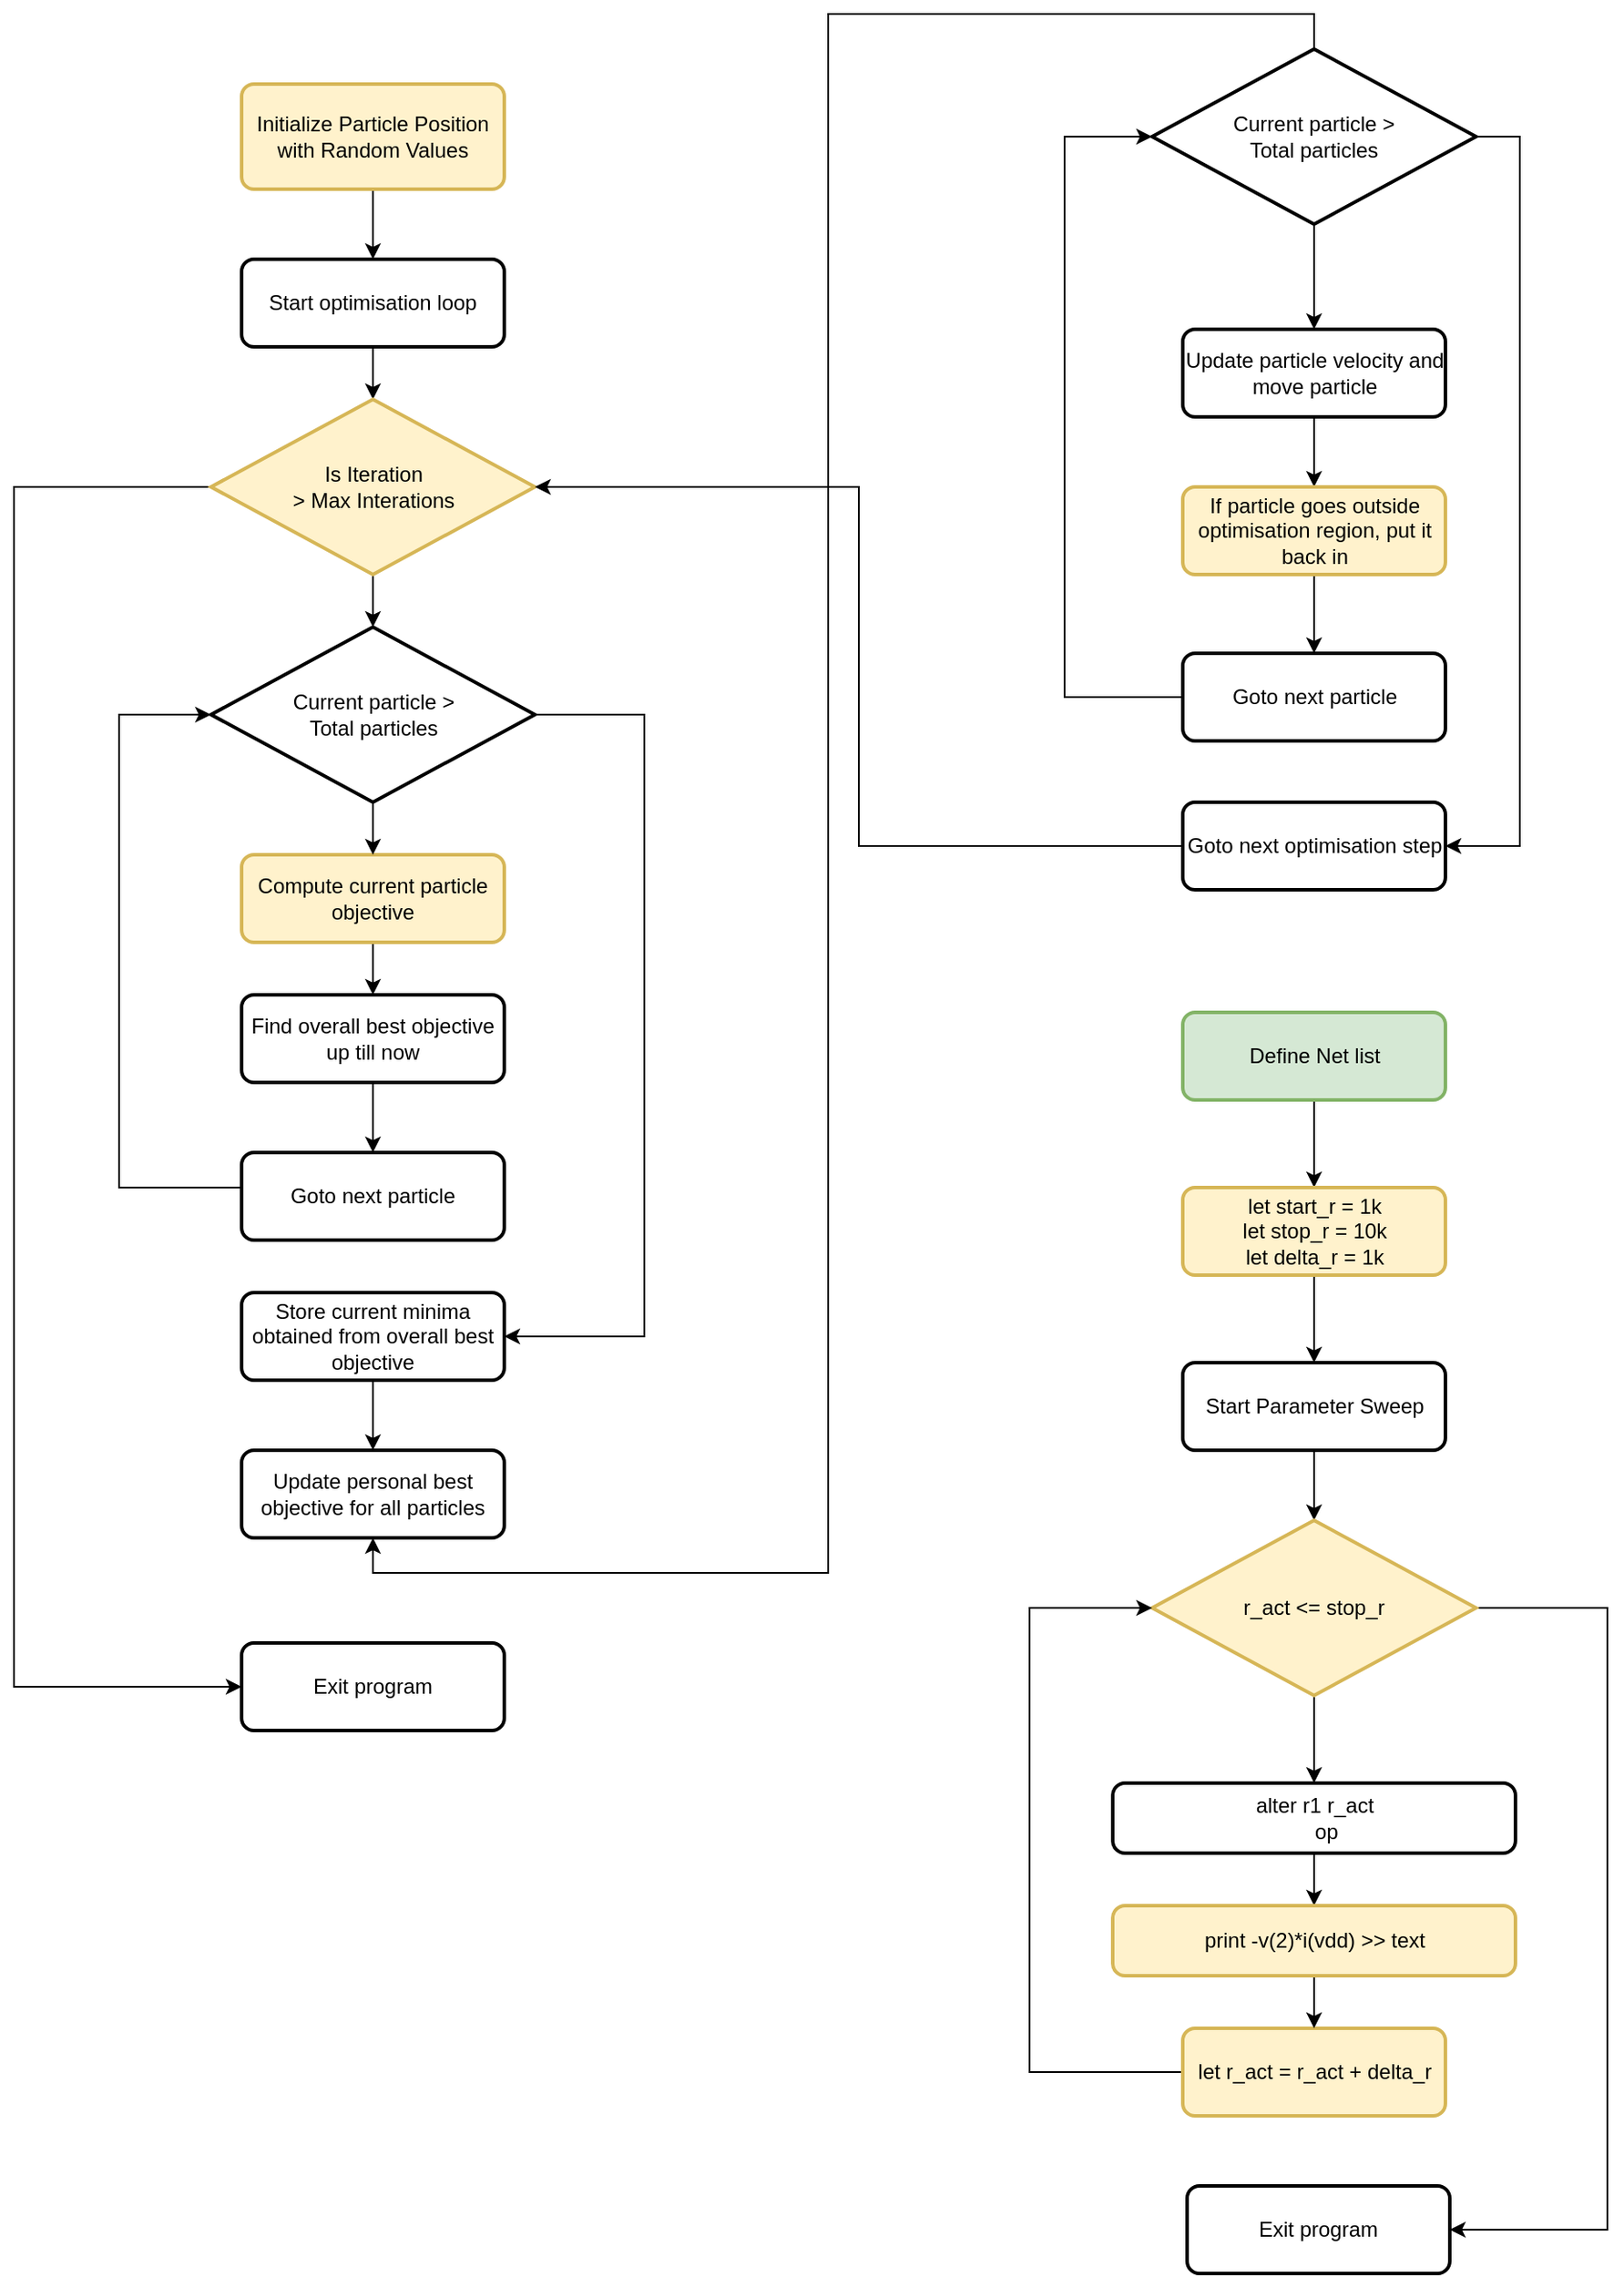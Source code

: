 <mxfile version="20.3.6" type="github" pages="2">
  <diagram id="Ipd4QvrBGF5LbPj32byA" name="Page-1">
    <mxGraphModel dx="1247" dy="796" grid="1" gridSize="10" guides="1" tooltips="1" connect="1" arrows="1" fold="1" page="1" pageScale="1" pageWidth="1100" pageHeight="1700" math="0" shadow="0">
      <root>
        <mxCell id="0" />
        <mxCell id="1" parent="0" />
        <mxCell id="gzbDuHDzkHGoBa_xYCs--32" value="" style="edgeStyle=orthogonalEdgeStyle;rounded=0;orthogonalLoop=1;jettySize=auto;html=1;" edge="1" parent="1" source="gzbDuHDzkHGoBa_xYCs--1" target="gzbDuHDzkHGoBa_xYCs--2">
          <mxGeometry relative="1" as="geometry" />
        </mxCell>
        <mxCell id="gzbDuHDzkHGoBa_xYCs--1" value="Initialize Particle Position with Random Values" style="rounded=1;whiteSpace=wrap;html=1;absoluteArcSize=1;arcSize=14;strokeWidth=2;fillColor=#fff2cc;strokeColor=#d6b656;" vertex="1" parent="1">
          <mxGeometry x="160" y="90" width="150" height="60" as="geometry" />
        </mxCell>
        <mxCell id="gzbDuHDzkHGoBa_xYCs--30" value="" style="edgeStyle=orthogonalEdgeStyle;rounded=0;orthogonalLoop=1;jettySize=auto;html=1;" edge="1" parent="1" source="gzbDuHDzkHGoBa_xYCs--2" target="gzbDuHDzkHGoBa_xYCs--3">
          <mxGeometry relative="1" as="geometry" />
        </mxCell>
        <mxCell id="gzbDuHDzkHGoBa_xYCs--2" value="Start optimisation loop" style="rounded=1;whiteSpace=wrap;html=1;absoluteArcSize=1;arcSize=14;strokeWidth=2;" vertex="1" parent="1">
          <mxGeometry x="160" y="190" width="150" height="50" as="geometry" />
        </mxCell>
        <mxCell id="gzbDuHDzkHGoBa_xYCs--31" value="" style="edgeStyle=orthogonalEdgeStyle;rounded=0;orthogonalLoop=1;jettySize=auto;html=1;" edge="1" parent="1" source="gzbDuHDzkHGoBa_xYCs--3" target="gzbDuHDzkHGoBa_xYCs--7">
          <mxGeometry relative="1" as="geometry" />
        </mxCell>
        <mxCell id="gzbDuHDzkHGoBa_xYCs--34" style="edgeStyle=orthogonalEdgeStyle;rounded=0;orthogonalLoop=1;jettySize=auto;html=1;entryX=0;entryY=0.5;entryDx=0;entryDy=0;" edge="1" parent="1" source="gzbDuHDzkHGoBa_xYCs--3" target="gzbDuHDzkHGoBa_xYCs--4">
          <mxGeometry relative="1" as="geometry">
            <Array as="points">
              <mxPoint x="30" y="320" />
              <mxPoint x="30" y="1005" />
            </Array>
          </mxGeometry>
        </mxCell>
        <mxCell id="gzbDuHDzkHGoBa_xYCs--3" value="Is Iteration &lt;br&gt;&amp;gt; Max Interations" style="strokeWidth=2;html=1;shape=mxgraph.flowchart.decision;whiteSpace=wrap;fillColor=#fff2cc;strokeColor=#d6b656;" vertex="1" parent="1">
          <mxGeometry x="142.5" y="270" width="185" height="100" as="geometry" />
        </mxCell>
        <mxCell id="gzbDuHDzkHGoBa_xYCs--4" value="Exit program" style="rounded=1;whiteSpace=wrap;html=1;absoluteArcSize=1;arcSize=14;strokeWidth=2;" vertex="1" parent="1">
          <mxGeometry x="160" y="980" width="150" height="50" as="geometry" />
        </mxCell>
        <mxCell id="gzbDuHDzkHGoBa_xYCs--11" value="" style="edgeStyle=orthogonalEdgeStyle;rounded=0;orthogonalLoop=1;jettySize=auto;html=1;" edge="1" parent="1" source="gzbDuHDzkHGoBa_xYCs--5" target="gzbDuHDzkHGoBa_xYCs--6">
          <mxGeometry relative="1" as="geometry" />
        </mxCell>
        <mxCell id="gzbDuHDzkHGoBa_xYCs--5" value="Compute current particle objective" style="rounded=1;whiteSpace=wrap;html=1;absoluteArcSize=1;arcSize=14;strokeWidth=2;fillColor=#fff2cc;strokeColor=#d6b656;" vertex="1" parent="1">
          <mxGeometry x="160" y="530" width="150" height="50" as="geometry" />
        </mxCell>
        <mxCell id="gzbDuHDzkHGoBa_xYCs--12" value="" style="edgeStyle=orthogonalEdgeStyle;rounded=0;orthogonalLoop=1;jettySize=auto;html=1;" edge="1" parent="1" source="gzbDuHDzkHGoBa_xYCs--6" target="gzbDuHDzkHGoBa_xYCs--8">
          <mxGeometry relative="1" as="geometry" />
        </mxCell>
        <mxCell id="gzbDuHDzkHGoBa_xYCs--6" value="Find overall best objective up till now" style="rounded=1;whiteSpace=wrap;html=1;absoluteArcSize=1;arcSize=14;strokeWidth=2;" vertex="1" parent="1">
          <mxGeometry x="160" y="610" width="150" height="50" as="geometry" />
        </mxCell>
        <mxCell id="gzbDuHDzkHGoBa_xYCs--10" value="" style="edgeStyle=orthogonalEdgeStyle;rounded=0;orthogonalLoop=1;jettySize=auto;html=1;" edge="1" parent="1" source="gzbDuHDzkHGoBa_xYCs--7" target="gzbDuHDzkHGoBa_xYCs--5">
          <mxGeometry relative="1" as="geometry" />
        </mxCell>
        <mxCell id="gzbDuHDzkHGoBa_xYCs--14" style="edgeStyle=orthogonalEdgeStyle;rounded=0;orthogonalLoop=1;jettySize=auto;html=1;entryX=1;entryY=0.5;entryDx=0;entryDy=0;" edge="1" parent="1" source="gzbDuHDzkHGoBa_xYCs--7" target="gzbDuHDzkHGoBa_xYCs--13">
          <mxGeometry relative="1" as="geometry">
            <Array as="points">
              <mxPoint x="390" y="450" />
              <mxPoint x="390" y="805" />
            </Array>
          </mxGeometry>
        </mxCell>
        <mxCell id="gzbDuHDzkHGoBa_xYCs--7" value="Current particle &amp;gt;&lt;br&gt;Total particles" style="strokeWidth=2;html=1;shape=mxgraph.flowchart.decision;whiteSpace=wrap;" vertex="1" parent="1">
          <mxGeometry x="142.5" y="400" width="185" height="100" as="geometry" />
        </mxCell>
        <mxCell id="gzbDuHDzkHGoBa_xYCs--9" style="edgeStyle=orthogonalEdgeStyle;rounded=0;orthogonalLoop=1;jettySize=auto;html=1;entryX=0;entryY=0.5;entryDx=0;entryDy=0;entryPerimeter=0;" edge="1" parent="1" source="gzbDuHDzkHGoBa_xYCs--8" target="gzbDuHDzkHGoBa_xYCs--7">
          <mxGeometry relative="1" as="geometry">
            <mxPoint x="70" y="440" as="targetPoint" />
            <Array as="points">
              <mxPoint x="90" y="720" />
              <mxPoint x="90" y="450" />
            </Array>
          </mxGeometry>
        </mxCell>
        <mxCell id="gzbDuHDzkHGoBa_xYCs--8" value="Goto next particle" style="rounded=1;whiteSpace=wrap;html=1;absoluteArcSize=1;arcSize=14;strokeWidth=2;" vertex="1" parent="1">
          <mxGeometry x="160" y="700" width="150" height="50" as="geometry" />
        </mxCell>
        <mxCell id="gzbDuHDzkHGoBa_xYCs--18" value="" style="edgeStyle=orthogonalEdgeStyle;rounded=0;orthogonalLoop=1;jettySize=auto;html=1;" edge="1" parent="1" source="gzbDuHDzkHGoBa_xYCs--13" target="gzbDuHDzkHGoBa_xYCs--17">
          <mxGeometry relative="1" as="geometry" />
        </mxCell>
        <mxCell id="gzbDuHDzkHGoBa_xYCs--13" value="Store current minima obtained from overall best objective" style="rounded=1;whiteSpace=wrap;html=1;absoluteArcSize=1;arcSize=14;strokeWidth=2;" vertex="1" parent="1">
          <mxGeometry x="160" y="780" width="150" height="50" as="geometry" />
        </mxCell>
        <mxCell id="gzbDuHDzkHGoBa_xYCs--17" value="Update personal best objective for all particles" style="rounded=1;whiteSpace=wrap;html=1;absoluteArcSize=1;arcSize=14;strokeWidth=2;" vertex="1" parent="1">
          <mxGeometry x="160" y="870" width="150" height="50" as="geometry" />
        </mxCell>
        <mxCell id="gzbDuHDzkHGoBa_xYCs--23" style="edgeStyle=orthogonalEdgeStyle;rounded=0;orthogonalLoop=1;jettySize=auto;html=1;entryX=0.5;entryY=1;entryDx=0;entryDy=0;exitX=0.5;exitY=0;exitDx=0;exitDy=0;exitPerimeter=0;" edge="1" parent="1" source="gzbDuHDzkHGoBa_xYCs--19" target="gzbDuHDzkHGoBa_xYCs--17">
          <mxGeometry relative="1" as="geometry" />
        </mxCell>
        <mxCell id="gzbDuHDzkHGoBa_xYCs--25" value="" style="edgeStyle=orthogonalEdgeStyle;rounded=0;orthogonalLoop=1;jettySize=auto;html=1;" edge="1" parent="1" source="gzbDuHDzkHGoBa_xYCs--19" target="gzbDuHDzkHGoBa_xYCs--20">
          <mxGeometry relative="1" as="geometry" />
        </mxCell>
        <mxCell id="gzbDuHDzkHGoBa_xYCs--36" style="edgeStyle=orthogonalEdgeStyle;rounded=0;orthogonalLoop=1;jettySize=auto;html=1;entryX=1;entryY=0.5;entryDx=0;entryDy=0;" edge="1" parent="1" source="gzbDuHDzkHGoBa_xYCs--19" target="gzbDuHDzkHGoBa_xYCs--29">
          <mxGeometry relative="1" as="geometry">
            <Array as="points">
              <mxPoint x="890" y="120" />
              <mxPoint x="890" y="525" />
            </Array>
          </mxGeometry>
        </mxCell>
        <mxCell id="gzbDuHDzkHGoBa_xYCs--19" value="Current particle &amp;gt;&lt;br&gt;Total particles" style="strokeWidth=2;html=1;shape=mxgraph.flowchart.decision;whiteSpace=wrap;" vertex="1" parent="1">
          <mxGeometry x="680" y="70" width="185" height="100" as="geometry" />
        </mxCell>
        <mxCell id="gzbDuHDzkHGoBa_xYCs--26" value="" style="edgeStyle=orthogonalEdgeStyle;rounded=0;orthogonalLoop=1;jettySize=auto;html=1;" edge="1" parent="1" source="gzbDuHDzkHGoBa_xYCs--20" target="gzbDuHDzkHGoBa_xYCs--21">
          <mxGeometry relative="1" as="geometry" />
        </mxCell>
        <mxCell id="gzbDuHDzkHGoBa_xYCs--20" value="Update particle velocity and move particle" style="rounded=1;whiteSpace=wrap;html=1;absoluteArcSize=1;arcSize=14;strokeWidth=2;" vertex="1" parent="1">
          <mxGeometry x="697.5" y="230" width="150" height="50" as="geometry" />
        </mxCell>
        <mxCell id="gzbDuHDzkHGoBa_xYCs--27" value="" style="edgeStyle=orthogonalEdgeStyle;rounded=0;orthogonalLoop=1;jettySize=auto;html=1;" edge="1" parent="1" source="gzbDuHDzkHGoBa_xYCs--21" target="gzbDuHDzkHGoBa_xYCs--22">
          <mxGeometry relative="1" as="geometry" />
        </mxCell>
        <mxCell id="gzbDuHDzkHGoBa_xYCs--21" value="If particle goes outside optimisation region, put it back in" style="rounded=1;whiteSpace=wrap;html=1;absoluteArcSize=1;arcSize=14;strokeWidth=2;fillColor=#fff2cc;strokeColor=#d6b656;" vertex="1" parent="1">
          <mxGeometry x="697.5" y="320" width="150" height="50" as="geometry" />
        </mxCell>
        <mxCell id="gzbDuHDzkHGoBa_xYCs--28" style="edgeStyle=orthogonalEdgeStyle;rounded=0;orthogonalLoop=1;jettySize=auto;html=1;entryX=0;entryY=0.5;entryDx=0;entryDy=0;entryPerimeter=0;" edge="1" parent="1" source="gzbDuHDzkHGoBa_xYCs--22" target="gzbDuHDzkHGoBa_xYCs--19">
          <mxGeometry relative="1" as="geometry">
            <Array as="points">
              <mxPoint x="630" y="440" />
              <mxPoint x="630" y="120" />
            </Array>
          </mxGeometry>
        </mxCell>
        <mxCell id="gzbDuHDzkHGoBa_xYCs--22" value="Goto next particle" style="rounded=1;whiteSpace=wrap;html=1;absoluteArcSize=1;arcSize=14;strokeWidth=2;" vertex="1" parent="1">
          <mxGeometry x="697.5" y="415" width="150" height="50" as="geometry" />
        </mxCell>
        <mxCell id="gzbDuHDzkHGoBa_xYCs--37" style="edgeStyle=orthogonalEdgeStyle;rounded=0;orthogonalLoop=1;jettySize=auto;html=1;entryX=1;entryY=0.5;entryDx=0;entryDy=0;entryPerimeter=0;" edge="1" parent="1" source="gzbDuHDzkHGoBa_xYCs--29" target="gzbDuHDzkHGoBa_xYCs--3">
          <mxGeometry relative="1" as="geometry" />
        </mxCell>
        <mxCell id="gzbDuHDzkHGoBa_xYCs--29" value="Goto next optimisation step" style="rounded=1;whiteSpace=wrap;html=1;absoluteArcSize=1;arcSize=14;strokeWidth=2;" vertex="1" parent="1">
          <mxGeometry x="697.5" y="500" width="150" height="50" as="geometry" />
        </mxCell>
        <mxCell id="gzbDuHDzkHGoBa_xYCs--46" value="" style="edgeStyle=orthogonalEdgeStyle;rounded=0;orthogonalLoop=1;jettySize=auto;html=1;" edge="1" parent="1" source="gzbDuHDzkHGoBa_xYCs--39" target="gzbDuHDzkHGoBa_xYCs--40">
          <mxGeometry relative="1" as="geometry" />
        </mxCell>
        <mxCell id="gzbDuHDzkHGoBa_xYCs--39" value="Define Net list" style="rounded=1;whiteSpace=wrap;html=1;absoluteArcSize=1;arcSize=14;strokeWidth=2;fillColor=#d5e8d4;strokeColor=#82b366;" vertex="1" parent="1">
          <mxGeometry x="697.5" y="620" width="150" height="50" as="geometry" />
        </mxCell>
        <mxCell id="gzbDuHDzkHGoBa_xYCs--47" value="" style="edgeStyle=orthogonalEdgeStyle;rounded=0;orthogonalLoop=1;jettySize=auto;html=1;" edge="1" parent="1" source="gzbDuHDzkHGoBa_xYCs--40" target="gzbDuHDzkHGoBa_xYCs--41">
          <mxGeometry relative="1" as="geometry" />
        </mxCell>
        <mxCell id="gzbDuHDzkHGoBa_xYCs--40" value="&lt;div&gt;let start_r = 1k&lt;/div&gt;&lt;div&gt;let stop_r = 10k&lt;/div&gt;&lt;div&gt;let delta_r = 1k&lt;/div&gt;" style="rounded=1;whiteSpace=wrap;html=1;absoluteArcSize=1;arcSize=14;strokeWidth=2;fillColor=#fff2cc;strokeColor=#d6b656;" vertex="1" parent="1">
          <mxGeometry x="697.5" y="720" width="150" height="50" as="geometry" />
        </mxCell>
        <mxCell id="gzbDuHDzkHGoBa_xYCs--48" value="" style="edgeStyle=orthogonalEdgeStyle;rounded=0;orthogonalLoop=1;jettySize=auto;html=1;" edge="1" parent="1" source="gzbDuHDzkHGoBa_xYCs--41" target="gzbDuHDzkHGoBa_xYCs--42">
          <mxGeometry relative="1" as="geometry" />
        </mxCell>
        <mxCell id="gzbDuHDzkHGoBa_xYCs--41" value="Start Parameter Sweep" style="rounded=1;whiteSpace=wrap;html=1;absoluteArcSize=1;arcSize=14;strokeWidth=2;" vertex="1" parent="1">
          <mxGeometry x="697.5" y="820" width="150" height="50" as="geometry" />
        </mxCell>
        <mxCell id="gzbDuHDzkHGoBa_xYCs--49" value="" style="edgeStyle=orthogonalEdgeStyle;rounded=0;orthogonalLoop=1;jettySize=auto;html=1;" edge="1" parent="1" source="gzbDuHDzkHGoBa_xYCs--42" target="gzbDuHDzkHGoBa_xYCs--43">
          <mxGeometry relative="1" as="geometry" />
        </mxCell>
        <mxCell id="gzbDuHDzkHGoBa_xYCs--52" style="edgeStyle=orthogonalEdgeStyle;rounded=0;orthogonalLoop=1;jettySize=auto;html=1;entryX=1;entryY=0.5;entryDx=0;entryDy=0;" edge="1" parent="1" source="gzbDuHDzkHGoBa_xYCs--42" target="gzbDuHDzkHGoBa_xYCs--51">
          <mxGeometry relative="1" as="geometry">
            <Array as="points">
              <mxPoint x="940" y="960" />
              <mxPoint x="940" y="1315" />
            </Array>
          </mxGeometry>
        </mxCell>
        <mxCell id="gzbDuHDzkHGoBa_xYCs--42" value="r_act &amp;lt;= stop_r" style="strokeWidth=2;html=1;shape=mxgraph.flowchart.decision;whiteSpace=wrap;fillColor=#fff2cc;strokeColor=#d6b656;" vertex="1" parent="1">
          <mxGeometry x="680" y="910" width="185" height="100" as="geometry" />
        </mxCell>
        <mxCell id="gzbDuHDzkHGoBa_xYCs--54" value="" style="edgeStyle=orthogonalEdgeStyle;rounded=0;orthogonalLoop=1;jettySize=auto;html=1;" edge="1" parent="1" source="gzbDuHDzkHGoBa_xYCs--43" target="gzbDuHDzkHGoBa_xYCs--53">
          <mxGeometry relative="1" as="geometry" />
        </mxCell>
        <mxCell id="gzbDuHDzkHGoBa_xYCs--43" value="&lt;div&gt;alter r1 r_act&lt;/div&gt;&lt;div&gt;&amp;nbsp; &amp;nbsp; op&lt;/div&gt;" style="rounded=1;whiteSpace=wrap;html=1;absoluteArcSize=1;arcSize=14;strokeWidth=2;" vertex="1" parent="1">
          <mxGeometry x="657.5" y="1060" width="230" height="40" as="geometry" />
        </mxCell>
        <mxCell id="gzbDuHDzkHGoBa_xYCs--45" style="edgeStyle=orthogonalEdgeStyle;rounded=0;orthogonalLoop=1;jettySize=auto;html=1;entryX=0;entryY=0.5;entryDx=0;entryDy=0;entryPerimeter=0;exitX=0;exitY=0.5;exitDx=0;exitDy=0;" edge="1" parent="1" source="gzbDuHDzkHGoBa_xYCs--44" target="gzbDuHDzkHGoBa_xYCs--42">
          <mxGeometry relative="1" as="geometry">
            <Array as="points">
              <mxPoint x="610" y="1225" />
              <mxPoint x="610" y="960" />
            </Array>
          </mxGeometry>
        </mxCell>
        <mxCell id="gzbDuHDzkHGoBa_xYCs--44" value="let r_act = r_act + delta_r" style="rounded=1;whiteSpace=wrap;html=1;absoluteArcSize=1;arcSize=14;strokeWidth=2;fillColor=#fff2cc;strokeColor=#d6b656;" vertex="1" parent="1">
          <mxGeometry x="697.5" y="1200" width="150" height="50" as="geometry" />
        </mxCell>
        <mxCell id="gzbDuHDzkHGoBa_xYCs--51" value="Exit program" style="rounded=1;whiteSpace=wrap;html=1;absoluteArcSize=1;arcSize=14;strokeWidth=2;" vertex="1" parent="1">
          <mxGeometry x="700" y="1290" width="150" height="50" as="geometry" />
        </mxCell>
        <mxCell id="gzbDuHDzkHGoBa_xYCs--55" value="" style="edgeStyle=orthogonalEdgeStyle;rounded=0;orthogonalLoop=1;jettySize=auto;html=1;" edge="1" parent="1" source="gzbDuHDzkHGoBa_xYCs--53" target="gzbDuHDzkHGoBa_xYCs--44">
          <mxGeometry relative="1" as="geometry" />
        </mxCell>
        <mxCell id="gzbDuHDzkHGoBa_xYCs--53" value="&lt;div&gt;&lt;span style=&quot;background-color: initial;&quot;&gt;print -v(2)*i(vdd) &amp;gt;&amp;gt; text&lt;/span&gt;&lt;br&gt;&lt;/div&gt;" style="rounded=1;whiteSpace=wrap;html=1;absoluteArcSize=1;arcSize=14;strokeWidth=2;fillColor=#fff2cc;strokeColor=#d6b656;" vertex="1" parent="1">
          <mxGeometry x="657.5" y="1130" width="230" height="40" as="geometry" />
        </mxCell>
      </root>
    </mxGraphModel>
  </diagram>
  <diagram id="iyLCFcFai74-8zx5C2eE" name="Page-2">
    <mxGraphModel dx="1247" dy="796" grid="1" gridSize="10" guides="1" tooltips="1" connect="1" arrows="1" fold="1" page="1" pageScale="1" pageWidth="1100" pageHeight="1700" math="0" shadow="0">
      <root>
        <mxCell id="0" />
        <mxCell id="1" parent="0" />
        <mxCell id="ZSEWPMTrWoGSLr4TfbLz-1" value="" style="edgeStyle=orthogonalEdgeStyle;rounded=0;orthogonalLoop=1;jettySize=auto;html=1;" edge="1" parent="1" source="ZSEWPMTrWoGSLr4TfbLz-2" target="ZSEWPMTrWoGSLr4TfbLz-4">
          <mxGeometry relative="1" as="geometry" />
        </mxCell>
        <mxCell id="ZSEWPMTrWoGSLr4TfbLz-2" value="Initialize element in netlist with Random Values" style="rounded=1;whiteSpace=wrap;html=1;absoluteArcSize=1;arcSize=14;strokeWidth=2;fillColor=#d5e8d4;strokeColor=#82b366;" vertex="1" parent="1">
          <mxGeometry x="160" y="90" width="150" height="60" as="geometry" />
        </mxCell>
        <mxCell id="ZSEWPMTrWoGSLr4TfbLz-3" value="" style="edgeStyle=orthogonalEdgeStyle;rounded=0;orthogonalLoop=1;jettySize=auto;html=1;" edge="1" parent="1" source="ZSEWPMTrWoGSLr4TfbLz-4" target="ZSEWPMTrWoGSLr4TfbLz-7">
          <mxGeometry relative="1" as="geometry" />
        </mxCell>
        <mxCell id="ZSEWPMTrWoGSLr4TfbLz-4" value="Start optimisation loop" style="rounded=1;whiteSpace=wrap;html=1;absoluteArcSize=1;arcSize=14;strokeWidth=2;fillColor=#d5e8d4;strokeColor=#82b366;" vertex="1" parent="1">
          <mxGeometry x="160" y="190" width="150" height="50" as="geometry" />
        </mxCell>
        <mxCell id="ZSEWPMTrWoGSLr4TfbLz-5" value="" style="edgeStyle=orthogonalEdgeStyle;rounded=0;orthogonalLoop=1;jettySize=auto;html=1;" edge="1" parent="1" source="ZSEWPMTrWoGSLr4TfbLz-7" target="ZSEWPMTrWoGSLr4TfbLz-15">
          <mxGeometry relative="1" as="geometry" />
        </mxCell>
        <mxCell id="ZSEWPMTrWoGSLr4TfbLz-6" style="edgeStyle=orthogonalEdgeStyle;rounded=0;orthogonalLoop=1;jettySize=auto;html=1;entryX=0;entryY=0.5;entryDx=0;entryDy=0;" edge="1" parent="1" source="ZSEWPMTrWoGSLr4TfbLz-7" target="ZSEWPMTrWoGSLr4TfbLz-8">
          <mxGeometry relative="1" as="geometry">
            <Array as="points">
              <mxPoint x="30" y="320" />
              <mxPoint x="30" y="1005" />
            </Array>
          </mxGeometry>
        </mxCell>
        <mxCell id="ZSEWPMTrWoGSLr4TfbLz-7" value="Is Iteration &lt;br&gt;&amp;gt; Max Interations" style="strokeWidth=2;html=1;shape=mxgraph.flowchart.decision;whiteSpace=wrap;fillColor=#d5e8d4;strokeColor=#82b366;" vertex="1" parent="1">
          <mxGeometry x="142.5" y="270" width="185" height="100" as="geometry" />
        </mxCell>
        <mxCell id="ZSEWPMTrWoGSLr4TfbLz-8" value="Exit program" style="rounded=1;whiteSpace=wrap;html=1;absoluteArcSize=1;arcSize=14;strokeWidth=2;" vertex="1" parent="1">
          <mxGeometry x="160" y="980" width="150" height="50" as="geometry" />
        </mxCell>
        <mxCell id="ZSEWPMTrWoGSLr4TfbLz-9" value="" style="edgeStyle=orthogonalEdgeStyle;rounded=0;orthogonalLoop=1;jettySize=auto;html=1;" edge="1" parent="1" source="ZSEWPMTrWoGSLr4TfbLz-10" target="ZSEWPMTrWoGSLr4TfbLz-12">
          <mxGeometry relative="1" as="geometry" />
        </mxCell>
        <mxCell id="ZSEWPMTrWoGSLr4TfbLz-51" style="edgeStyle=orthogonalEdgeStyle;rounded=0;orthogonalLoop=1;jettySize=auto;html=1;entryX=0.75;entryY=0;entryDx=0;entryDy=0;" edge="1" parent="1" source="ZSEWPMTrWoGSLr4TfbLz-10" target="ZSEWPMTrWoGSLr4TfbLz-52">
          <mxGeometry relative="1" as="geometry">
            <mxPoint x="420" y="620" as="targetPoint" />
          </mxGeometry>
        </mxCell>
        <mxCell id="ZSEWPMTrWoGSLr4TfbLz-10" value="&lt;div&gt;alter r1 r_act&lt;/div&gt;&lt;div&gt;&amp;nbsp; &amp;nbsp; op&lt;/div&gt;" style="rounded=1;whiteSpace=wrap;html=1;absoluteArcSize=1;arcSize=14;strokeWidth=2;fillColor=#dae8fc;strokeColor=#6c8ebf;" vertex="1" parent="1">
          <mxGeometry x="160" y="530" width="150" height="50" as="geometry" />
        </mxCell>
        <mxCell id="ZSEWPMTrWoGSLr4TfbLz-11" value="" style="edgeStyle=orthogonalEdgeStyle;rounded=0;orthogonalLoop=1;jettySize=auto;html=1;" edge="1" parent="1" source="ZSEWPMTrWoGSLr4TfbLz-12" target="ZSEWPMTrWoGSLr4TfbLz-17">
          <mxGeometry relative="1" as="geometry" />
        </mxCell>
        <mxCell id="ZSEWPMTrWoGSLr4TfbLz-12" value="Find overall best objective up till now" style="rounded=1;whiteSpace=wrap;html=1;absoluteArcSize=1;arcSize=14;strokeWidth=2;" vertex="1" parent="1">
          <mxGeometry x="160" y="610" width="150" height="50" as="geometry" />
        </mxCell>
        <mxCell id="ZSEWPMTrWoGSLr4TfbLz-13" value="" style="edgeStyle=orthogonalEdgeStyle;rounded=0;orthogonalLoop=1;jettySize=auto;html=1;" edge="1" parent="1" source="ZSEWPMTrWoGSLr4TfbLz-15" target="ZSEWPMTrWoGSLr4TfbLz-10">
          <mxGeometry relative="1" as="geometry" />
        </mxCell>
        <mxCell id="ZSEWPMTrWoGSLr4TfbLz-14" style="edgeStyle=orthogonalEdgeStyle;rounded=0;orthogonalLoop=1;jettySize=auto;html=1;entryX=1;entryY=0.5;entryDx=0;entryDy=0;" edge="1" parent="1" source="ZSEWPMTrWoGSLr4TfbLz-15" target="ZSEWPMTrWoGSLr4TfbLz-19">
          <mxGeometry relative="1" as="geometry">
            <Array as="points">
              <mxPoint x="390" y="450" />
              <mxPoint x="390" y="805" />
            </Array>
          </mxGeometry>
        </mxCell>
        <mxCell id="ZSEWPMTrWoGSLr4TfbLz-15" value="Current particle &amp;gt;&lt;br&gt;Total particles" style="strokeWidth=2;html=1;shape=mxgraph.flowchart.decision;whiteSpace=wrap;fillColor=#d5e8d4;strokeColor=#82b366;" vertex="1" parent="1">
          <mxGeometry x="142.5" y="400" width="185" height="100" as="geometry" />
        </mxCell>
        <mxCell id="ZSEWPMTrWoGSLr4TfbLz-16" style="edgeStyle=orthogonalEdgeStyle;rounded=0;orthogonalLoop=1;jettySize=auto;html=1;entryX=0;entryY=0.5;entryDx=0;entryDy=0;entryPerimeter=0;" edge="1" parent="1" source="ZSEWPMTrWoGSLr4TfbLz-17" target="ZSEWPMTrWoGSLr4TfbLz-15">
          <mxGeometry relative="1" as="geometry">
            <mxPoint x="70" y="440" as="targetPoint" />
            <Array as="points">
              <mxPoint x="90" y="720" />
              <mxPoint x="90" y="450" />
            </Array>
          </mxGeometry>
        </mxCell>
        <mxCell id="ZSEWPMTrWoGSLr4TfbLz-17" value="Goto next particle" style="rounded=1;whiteSpace=wrap;html=1;absoluteArcSize=1;arcSize=14;strokeWidth=2;" vertex="1" parent="1">
          <mxGeometry x="160" y="700" width="150" height="50" as="geometry" />
        </mxCell>
        <mxCell id="ZSEWPMTrWoGSLr4TfbLz-18" value="" style="edgeStyle=orthogonalEdgeStyle;rounded=0;orthogonalLoop=1;jettySize=auto;html=1;" edge="1" parent="1" source="ZSEWPMTrWoGSLr4TfbLz-19" target="ZSEWPMTrWoGSLr4TfbLz-20">
          <mxGeometry relative="1" as="geometry" />
        </mxCell>
        <mxCell id="ZSEWPMTrWoGSLr4TfbLz-19" value="Store current minima obtained from overall best objective" style="rounded=1;whiteSpace=wrap;html=1;absoluteArcSize=1;arcSize=14;strokeWidth=2;" vertex="1" parent="1">
          <mxGeometry x="160" y="780" width="150" height="50" as="geometry" />
        </mxCell>
        <mxCell id="ZSEWPMTrWoGSLr4TfbLz-20" value="Update personal best objective for all particles" style="rounded=1;whiteSpace=wrap;html=1;absoluteArcSize=1;arcSize=14;strokeWidth=2;" vertex="1" parent="1">
          <mxGeometry x="160" y="870" width="150" height="50" as="geometry" />
        </mxCell>
        <mxCell id="ZSEWPMTrWoGSLr4TfbLz-21" style="edgeStyle=orthogonalEdgeStyle;rounded=0;orthogonalLoop=1;jettySize=auto;html=1;entryX=0.5;entryY=1;entryDx=0;entryDy=0;exitX=0.5;exitY=0;exitDx=0;exitDy=0;exitPerimeter=0;" edge="1" parent="1" source="ZSEWPMTrWoGSLr4TfbLz-24" target="ZSEWPMTrWoGSLr4TfbLz-20">
          <mxGeometry relative="1" as="geometry" />
        </mxCell>
        <mxCell id="ZSEWPMTrWoGSLr4TfbLz-22" value="" style="edgeStyle=orthogonalEdgeStyle;rounded=0;orthogonalLoop=1;jettySize=auto;html=1;" edge="1" parent="1" source="ZSEWPMTrWoGSLr4TfbLz-24" target="ZSEWPMTrWoGSLr4TfbLz-26">
          <mxGeometry relative="1" as="geometry" />
        </mxCell>
        <mxCell id="ZSEWPMTrWoGSLr4TfbLz-23" style="edgeStyle=orthogonalEdgeStyle;rounded=0;orthogonalLoop=1;jettySize=auto;html=1;entryX=1;entryY=0.5;entryDx=0;entryDy=0;" edge="1" parent="1" source="ZSEWPMTrWoGSLr4TfbLz-24" target="ZSEWPMTrWoGSLr4TfbLz-32">
          <mxGeometry relative="1" as="geometry">
            <Array as="points">
              <mxPoint x="890" y="120" />
              <mxPoint x="890" y="525" />
            </Array>
          </mxGeometry>
        </mxCell>
        <mxCell id="ZSEWPMTrWoGSLr4TfbLz-24" value="Current particle &amp;gt;&lt;br&gt;Total particles" style="strokeWidth=2;html=1;shape=mxgraph.flowchart.decision;whiteSpace=wrap;" vertex="1" parent="1">
          <mxGeometry x="680" y="70" width="185" height="100" as="geometry" />
        </mxCell>
        <mxCell id="ZSEWPMTrWoGSLr4TfbLz-25" value="" style="edgeStyle=orthogonalEdgeStyle;rounded=0;orthogonalLoop=1;jettySize=auto;html=1;" edge="1" parent="1" source="ZSEWPMTrWoGSLr4TfbLz-26" target="ZSEWPMTrWoGSLr4TfbLz-28">
          <mxGeometry relative="1" as="geometry" />
        </mxCell>
        <mxCell id="ZSEWPMTrWoGSLr4TfbLz-26" value="Update particle velocity and move particle" style="rounded=1;whiteSpace=wrap;html=1;absoluteArcSize=1;arcSize=14;strokeWidth=2;" vertex="1" parent="1">
          <mxGeometry x="697.5" y="230" width="150" height="50" as="geometry" />
        </mxCell>
        <mxCell id="ZSEWPMTrWoGSLr4TfbLz-27" value="" style="edgeStyle=orthogonalEdgeStyle;rounded=0;orthogonalLoop=1;jettySize=auto;html=1;" edge="1" parent="1" source="ZSEWPMTrWoGSLr4TfbLz-28" target="ZSEWPMTrWoGSLr4TfbLz-30">
          <mxGeometry relative="1" as="geometry" />
        </mxCell>
        <mxCell id="ZSEWPMTrWoGSLr4TfbLz-28" value="If particle goes outside optimisation region, put it back in" style="rounded=1;whiteSpace=wrap;html=1;absoluteArcSize=1;arcSize=14;strokeWidth=2;fillColor=#fff2cc;strokeColor=#d6b656;" vertex="1" parent="1">
          <mxGeometry x="697.5" y="320" width="150" height="50" as="geometry" />
        </mxCell>
        <mxCell id="ZSEWPMTrWoGSLr4TfbLz-29" style="edgeStyle=orthogonalEdgeStyle;rounded=0;orthogonalLoop=1;jettySize=auto;html=1;entryX=0;entryY=0.5;entryDx=0;entryDy=0;entryPerimeter=0;" edge="1" parent="1" source="ZSEWPMTrWoGSLr4TfbLz-30" target="ZSEWPMTrWoGSLr4TfbLz-24">
          <mxGeometry relative="1" as="geometry">
            <Array as="points">
              <mxPoint x="630" y="440" />
              <mxPoint x="630" y="120" />
            </Array>
          </mxGeometry>
        </mxCell>
        <mxCell id="ZSEWPMTrWoGSLr4TfbLz-30" value="Goto next particle" style="rounded=1;whiteSpace=wrap;html=1;absoluteArcSize=1;arcSize=14;strokeWidth=2;" vertex="1" parent="1">
          <mxGeometry x="697.5" y="415" width="150" height="50" as="geometry" />
        </mxCell>
        <mxCell id="ZSEWPMTrWoGSLr4TfbLz-31" style="edgeStyle=orthogonalEdgeStyle;rounded=0;orthogonalLoop=1;jettySize=auto;html=1;entryX=1;entryY=0.5;entryDx=0;entryDy=0;entryPerimeter=0;" edge="1" parent="1" source="ZSEWPMTrWoGSLr4TfbLz-32" target="ZSEWPMTrWoGSLr4TfbLz-7">
          <mxGeometry relative="1" as="geometry" />
        </mxCell>
        <mxCell id="ZSEWPMTrWoGSLr4TfbLz-32" value="Goto next optimisation step" style="rounded=1;whiteSpace=wrap;html=1;absoluteArcSize=1;arcSize=14;strokeWidth=2;" vertex="1" parent="1">
          <mxGeometry x="697.5" y="500" width="150" height="50" as="geometry" />
        </mxCell>
        <mxCell id="ZSEWPMTrWoGSLr4TfbLz-49" value="Define Netlist" style="rounded=1;whiteSpace=wrap;html=1;absoluteArcSize=1;arcSize=14;strokeWidth=2;fillColor=#dae8fc;strokeColor=#6c8ebf;" vertex="1" parent="1">
          <mxGeometry x="160" y="10" width="150" height="50" as="geometry" />
        </mxCell>
        <mxCell id="ZSEWPMTrWoGSLr4TfbLz-53" style="edgeStyle=orthogonalEdgeStyle;rounded=0;orthogonalLoop=1;jettySize=auto;html=1;entryX=1;entryY=0.5;entryDx=0;entryDy=0;" edge="1" parent="1" source="ZSEWPMTrWoGSLr4TfbLz-52" target="ZSEWPMTrWoGSLr4TfbLz-12">
          <mxGeometry relative="1" as="geometry" />
        </mxCell>
        <mxCell id="ZSEWPMTrWoGSLr4TfbLz-52" value="Objective&lt;br&gt;(v(2)*i(vdd))" style="shape=parallelogram;html=1;strokeWidth=2;perimeter=parallelogramPerimeter;whiteSpace=wrap;rounded=1;arcSize=12;size=0.23;fillColor=#dae8fc;strokeColor=#6c8ebf;" vertex="1" parent="1">
          <mxGeometry x="410" y="600" width="100" height="40" as="geometry" />
        </mxCell>
      </root>
    </mxGraphModel>
  </diagram>
</mxfile>
